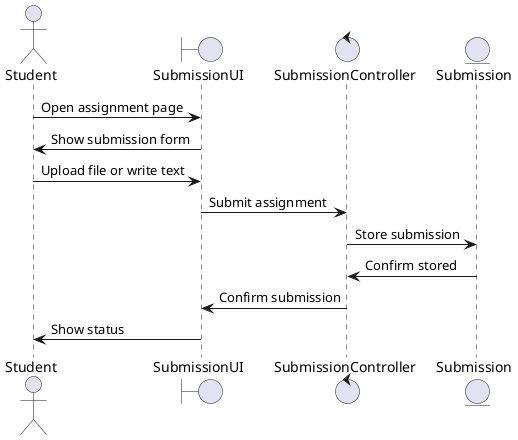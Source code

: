 @startuml SubmitAssignments
actor Student
boundary SubmissionUI
control SubmissionController
entity Submission

Student -> SubmissionUI: Open assignment page
SubmissionUI -> Student: Show submission form
Student -> SubmissionUI: Upload file or write text
SubmissionUI -> SubmissionController: Submit assignment
SubmissionController -> Submission: Store submission
Submission -> SubmissionController: Confirm stored
SubmissionController -> SubmissionUI: Confirm submission
SubmissionUI -> Student: Show status
@enduml
